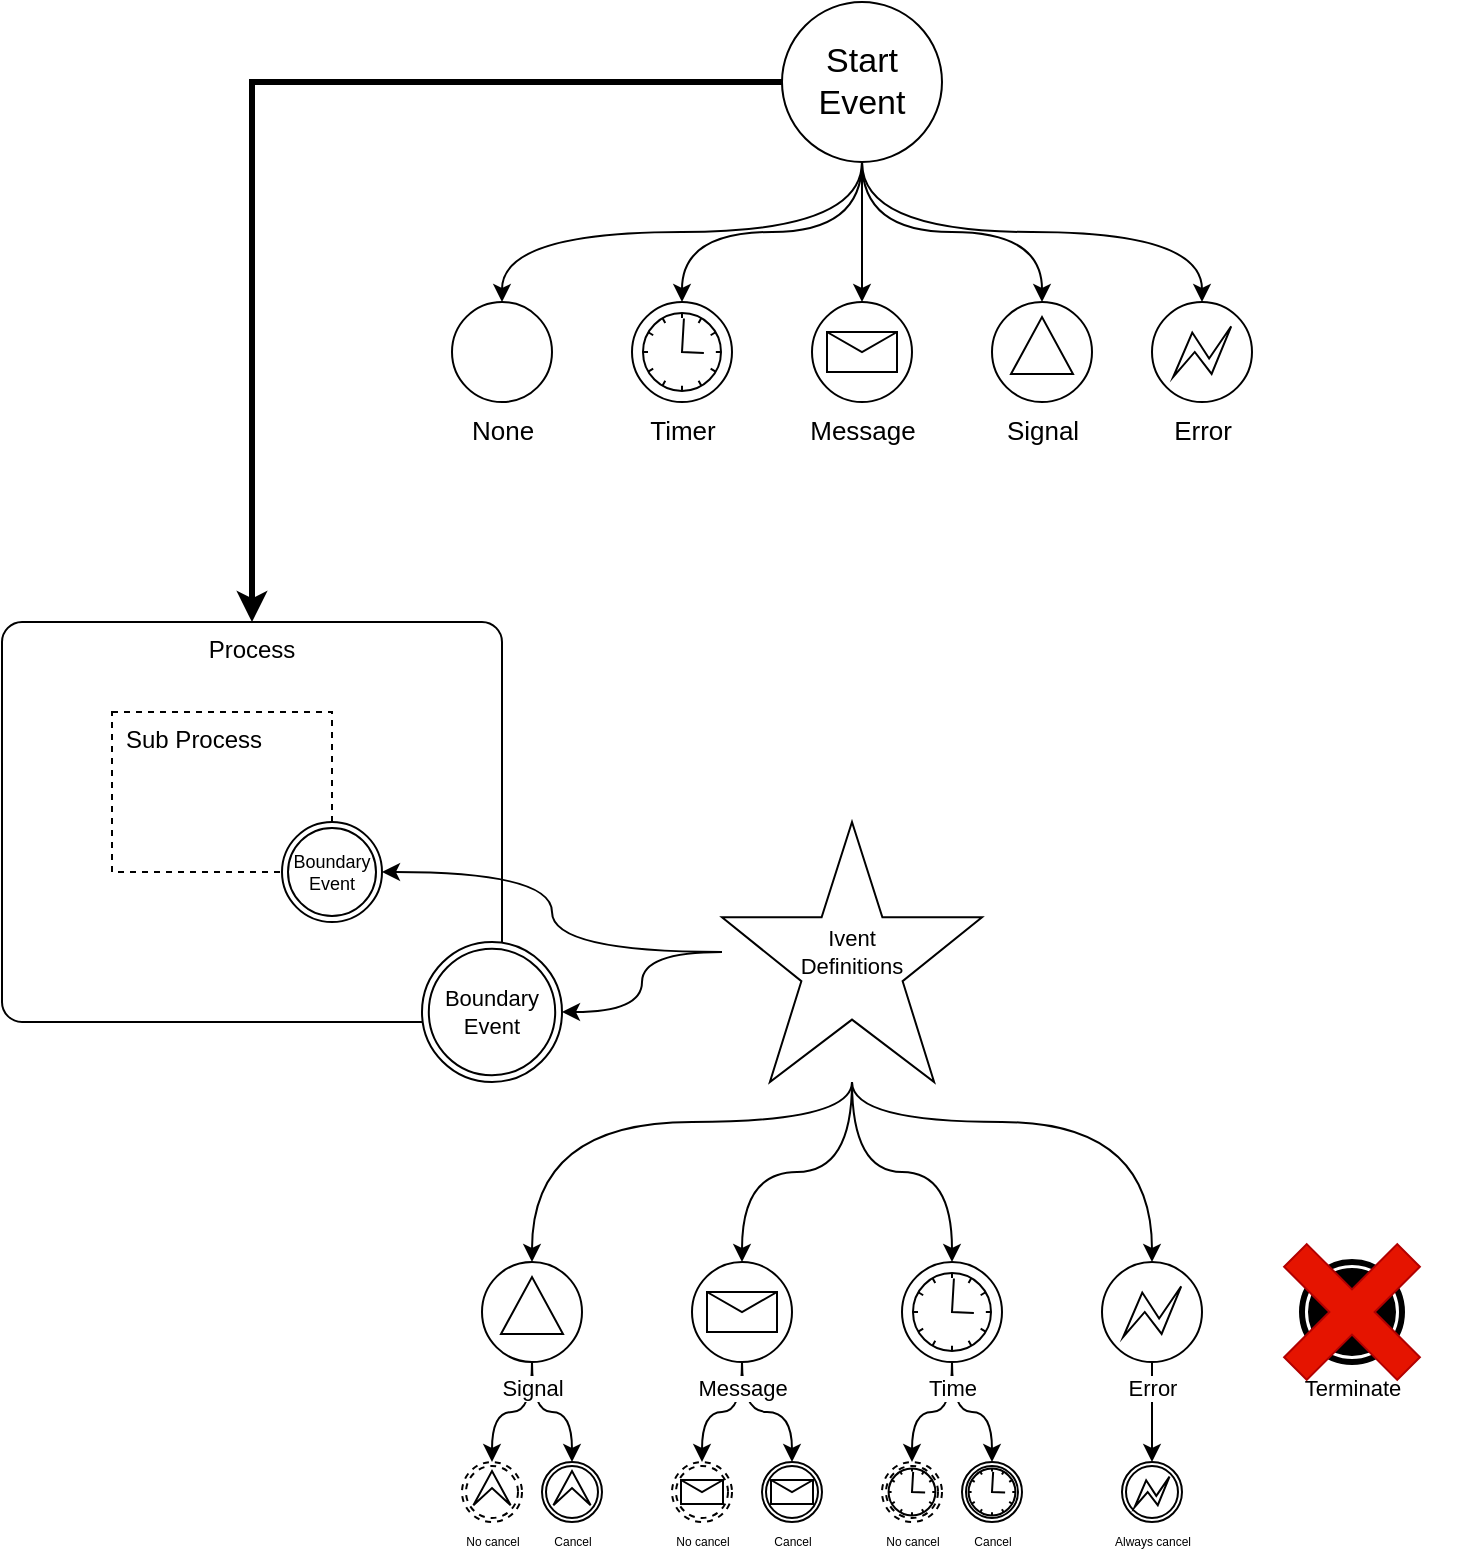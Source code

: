 <mxfile version="15.8.8" type="github">
  <diagram id="zWx91Owr5Jsxvq7p4SoI" name="Страница 1">
    <mxGraphModel dx="1426" dy="1905" grid="1" gridSize="10" guides="1" tooltips="1" connect="1" arrows="1" fold="1" page="1" pageScale="1" pageWidth="827" pageHeight="1169" math="0" shadow="0">
      <root>
        <mxCell id="0" />
        <mxCell id="1" parent="0" />
        <mxCell id="zdOmjJUmgKlT9ExTEl3r-1" value="Process" style="points=[[0.25,0,0],[0.5,0,0],[0.75,0,0],[1,0.25,0],[1,0.5,0],[1,0.75,0],[0.75,1,0],[0.5,1,0],[0.25,1,0],[0,0.75,0],[0,0.5,0],[0,0.25,0]];shape=mxgraph.bpmn.task;whiteSpace=wrap;rectStyle=rounded;size=10;taskMarker=abstract;verticalAlign=top;" parent="1" vertex="1">
          <mxGeometry x="110" y="30" width="250" height="200" as="geometry" />
        </mxCell>
        <mxCell id="zdOmjJUmgKlT9ExTEl3r-2" value="Sub Process" style="points=[[0.25,0,0],[0.5,0,0],[0.75,0,0],[1,0.25,0],[1,0.5,0],[1,0.75,0],[0.75,1,0],[0.5,1,0],[0.25,1,0],[0,0.75,0],[0,0.5,0],[0,0.25,0]];shape=mxgraph.bpmn.task;arcSize=10;taskMarker=abstract;outline=none;symbol=general;bpmnShapeType=subprocess;isLoopSub=0;verticalAlign=top;align=left;spacingLeft=5;fillColor=#FFFFFF;" parent="1" vertex="1">
          <mxGeometry x="165" y="75" width="110" height="80" as="geometry" />
        </mxCell>
        <mxCell id="zdOmjJUmgKlT9ExTEl3r-9" value="Boundary Event" style="points=[[0.145,0.145,0],[0.5,0,0],[0.855,0.145,0],[1,0.5,0],[0.855,0.855,0],[0.5,1,0],[0.145,0.855,0],[0,0.5,0]];shape=mxgraph.bpmn.event;verticalLabelPosition=middle;labelBackgroundColor=none;verticalAlign=middle;align=center;perimeter=ellipsePerimeter;outlineConnect=0;aspect=fixed;outline=throwing;symbol=general;strokeColor=default;strokeWidth=1;fillColor=default;labelPosition=center;whiteSpace=wrap;fontSize=9;" parent="1" vertex="1">
          <mxGeometry x="250" y="130" width="50" height="50" as="geometry" />
        </mxCell>
        <mxCell id="zdOmjJUmgKlT9ExTEl3r-11" value="Boundary &#xa;Event" style="points=[[0.145,0.145,0],[0.5,0,0],[0.855,0.145,0],[1,0.5,0],[0.855,0.855,0],[0.5,1,0],[0.145,0.855,0],[0,0.5,0]];shape=mxgraph.bpmn.event;verticalLabelPosition=middle;labelBackgroundColor=none;verticalAlign=middle;align=center;perimeter=ellipsePerimeter;outlineConnect=0;aspect=fixed;outline=throwing;symbol=general;strokeColor=default;strokeWidth=1;fillColor=default;labelPosition=center;fontSize=11;whiteSpace=wrap;" parent="1" vertex="1">
          <mxGeometry x="320" y="190" width="70" height="70" as="geometry" />
        </mxCell>
        <mxCell id="zdOmjJUmgKlT9ExTEl3r-13" style="edgeStyle=orthogonalEdgeStyle;orthogonalLoop=1;jettySize=auto;html=1;fontSize=11;strokeColor=default;fillColor=default;startSize=6;curved=1;" parent="1" source="zdOmjJUmgKlT9ExTEl3r-12" target="zdOmjJUmgKlT9ExTEl3r-11" edge="1">
          <mxGeometry relative="1" as="geometry" />
        </mxCell>
        <mxCell id="zdOmjJUmgKlT9ExTEl3r-14" style="edgeStyle=orthogonalEdgeStyle;orthogonalLoop=1;jettySize=auto;html=1;fontSize=11;fillColor=default;flowAnimation=0;comic=0;orthogonal=0;arcSize=24;curved=1;" parent="1" source="zdOmjJUmgKlT9ExTEl3r-12" target="zdOmjJUmgKlT9ExTEl3r-9" edge="1">
          <mxGeometry relative="1" as="geometry" />
        </mxCell>
        <mxCell id="zdOmjJUmgKlT9ExTEl3r-23" style="edgeStyle=orthogonalEdgeStyle;orthogonalLoop=1;jettySize=auto;html=1;startSize=6;fillColor=rgb(255, 255, 255);jumpStyle=none;entryX=0.5;entryY=0;entryDx=0;entryDy=0;entryPerimeter=0;curved=1;" parent="1" target="zdOmjJUmgKlT9ExTEl3r-15" edge="1">
          <mxGeometry relative="1" as="geometry">
            <mxPoint x="535" y="260" as="sourcePoint" />
            <Array as="points">
              <mxPoint x="535" y="280" />
              <mxPoint x="375" y="280" />
            </Array>
          </mxGeometry>
        </mxCell>
        <mxCell id="zdOmjJUmgKlT9ExTEl3r-24" style="edgeStyle=orthogonalEdgeStyle;curved=1;comic=0;orthogonalLoop=1;jettySize=auto;html=1;entryX=0.5;entryY=0;entryDx=0;entryDy=0;entryPerimeter=0;fillColor=rgb(255, 255, 255);" parent="1" source="zdOmjJUmgKlT9ExTEl3r-12" target="zdOmjJUmgKlT9ExTEl3r-16" edge="1">
          <mxGeometry relative="1" as="geometry" />
        </mxCell>
        <mxCell id="zdOmjJUmgKlT9ExTEl3r-25" style="edgeStyle=orthogonalEdgeStyle;curved=1;comic=0;orthogonalLoop=1;jettySize=auto;html=1;entryX=0.5;entryY=0;entryDx=0;entryDy=0;entryPerimeter=0;fillColor=rgb(255, 255, 255);" parent="1" source="zdOmjJUmgKlT9ExTEl3r-12" target="zdOmjJUmgKlT9ExTEl3r-17" edge="1">
          <mxGeometry relative="1" as="geometry" />
        </mxCell>
        <mxCell id="zdOmjJUmgKlT9ExTEl3r-27" style="edgeStyle=orthogonalEdgeStyle;curved=1;comic=0;orthogonalLoop=1;jettySize=auto;html=1;fillColor=rgb(255, 255, 255);" parent="1" source="zdOmjJUmgKlT9ExTEl3r-12" target="zdOmjJUmgKlT9ExTEl3r-18" edge="1">
          <mxGeometry relative="1" as="geometry">
            <Array as="points">
              <mxPoint x="535" y="280" />
              <mxPoint x="685" y="280" />
            </Array>
          </mxGeometry>
        </mxCell>
        <mxCell id="zdOmjJUmgKlT9ExTEl3r-12" value="Ivent&lt;br&gt;Definitions" style="verticalLabelPosition=middle;verticalAlign=middle;html=1;shape=mxgraph.basic.star;labelBackgroundColor=none;fontSize=11;strokeColor=default;strokeWidth=1;fillColor=default;labelPosition=center;align=center;whiteSpace=wrap;" parent="1" vertex="1">
          <mxGeometry x="470" y="130" width="130" height="130" as="geometry" />
        </mxCell>
        <mxCell id="zdOmjJUmgKlT9ExTEl3r-35" style="edgeStyle=orthogonalEdgeStyle;curved=1;comic=0;orthogonalLoop=1;jettySize=auto;html=1;entryX=0.5;entryY=0;entryDx=0;entryDy=0;entryPerimeter=0;fontSize=7;fillColor=rgb(255, 255, 255);" parent="1" source="zdOmjJUmgKlT9ExTEl3r-15" target="zdOmjJUmgKlT9ExTEl3r-28" edge="1">
          <mxGeometry relative="1" as="geometry" />
        </mxCell>
        <mxCell id="zdOmjJUmgKlT9ExTEl3r-36" style="edgeStyle=orthogonalEdgeStyle;curved=1;comic=0;orthogonalLoop=1;jettySize=auto;html=1;entryX=0.5;entryY=0;entryDx=0;entryDy=0;entryPerimeter=0;fontSize=7;fillColor=rgb(255, 255, 255);" parent="1" source="zdOmjJUmgKlT9ExTEl3r-15" target="zdOmjJUmgKlT9ExTEl3r-29" edge="1">
          <mxGeometry relative="1" as="geometry" />
        </mxCell>
        <mxCell id="zdOmjJUmgKlT9ExTEl3r-15" value="Signal" style="points=[[0.145,0.145,0],[0.5,0,0],[0.855,0.145,0],[1,0.5,0],[0.855,0.855,0],[0.5,1,0],[0.145,0.855,0],[0,0.5,0]];shape=mxgraph.bpmn.event;html=1;verticalLabelPosition=bottom;labelBackgroundColor=#ffffff;verticalAlign=top;align=center;perimeter=ellipsePerimeter;outlineConnect=0;aspect=fixed;outline=standard;symbol=signal;fontSize=11;strokeColor=default;strokeWidth=1;fillColor=default;" parent="1" vertex="1">
          <mxGeometry x="350" y="350" width="50" height="50" as="geometry" />
        </mxCell>
        <mxCell id="zdOmjJUmgKlT9ExTEl3r-37" style="edgeStyle=orthogonalEdgeStyle;curved=1;comic=0;orthogonalLoop=1;jettySize=auto;html=1;entryX=0.5;entryY=0;entryDx=0;entryDy=0;entryPerimeter=0;fontSize=7;fillColor=rgb(255, 255, 255);" parent="1" source="zdOmjJUmgKlT9ExTEl3r-16" target="zdOmjJUmgKlT9ExTEl3r-30" edge="1">
          <mxGeometry relative="1" as="geometry" />
        </mxCell>
        <mxCell id="zdOmjJUmgKlT9ExTEl3r-38" style="edgeStyle=orthogonalEdgeStyle;curved=1;comic=0;orthogonalLoop=1;jettySize=auto;html=1;entryX=0.5;entryY=0;entryDx=0;entryDy=0;entryPerimeter=0;fontSize=7;fillColor=rgb(255, 255, 255);" parent="1" source="zdOmjJUmgKlT9ExTEl3r-16" target="zdOmjJUmgKlT9ExTEl3r-31" edge="1">
          <mxGeometry relative="1" as="geometry" />
        </mxCell>
        <mxCell id="zdOmjJUmgKlT9ExTEl3r-16" value="Message" style="points=[[0.145,0.145,0],[0.5,0,0],[0.855,0.145,0],[1,0.5,0],[0.855,0.855,0],[0.5,1,0],[0.145,0.855,0],[0,0.5,0]];shape=mxgraph.bpmn.event;html=1;verticalLabelPosition=bottom;labelBackgroundColor=#ffffff;verticalAlign=top;align=center;perimeter=ellipsePerimeter;outlineConnect=0;aspect=fixed;outline=standard;symbol=message;fontSize=11;strokeColor=default;strokeWidth=1;fillColor=default;" parent="1" vertex="1">
          <mxGeometry x="455" y="350" width="50" height="50" as="geometry" />
        </mxCell>
        <mxCell id="zdOmjJUmgKlT9ExTEl3r-39" style="edgeStyle=orthogonalEdgeStyle;curved=1;comic=0;orthogonalLoop=1;jettySize=auto;html=1;entryX=0.5;entryY=0;entryDx=0;entryDy=0;entryPerimeter=0;fontSize=7;fillColor=rgb(255, 255, 255);" parent="1" source="zdOmjJUmgKlT9ExTEl3r-17" target="zdOmjJUmgKlT9ExTEl3r-32" edge="1">
          <mxGeometry relative="1" as="geometry" />
        </mxCell>
        <mxCell id="zdOmjJUmgKlT9ExTEl3r-40" style="edgeStyle=orthogonalEdgeStyle;curved=1;comic=0;orthogonalLoop=1;jettySize=auto;html=1;entryX=0.5;entryY=0;entryDx=0;entryDy=0;entryPerimeter=0;fontSize=7;fillColor=rgb(255, 255, 255);" parent="1" source="zdOmjJUmgKlT9ExTEl3r-17" target="zdOmjJUmgKlT9ExTEl3r-33" edge="1">
          <mxGeometry relative="1" as="geometry" />
        </mxCell>
        <mxCell id="zdOmjJUmgKlT9ExTEl3r-17" value="Time" style="points=[[0.145,0.145,0],[0.5,0,0],[0.855,0.145,0],[1,0.5,0],[0.855,0.855,0],[0.5,1,0],[0.145,0.855,0],[0,0.5,0]];shape=mxgraph.bpmn.event;html=1;verticalLabelPosition=bottom;labelBackgroundColor=#ffffff;verticalAlign=top;align=center;perimeter=ellipsePerimeter;outlineConnect=0;aspect=fixed;outline=standard;symbol=timer;fontSize=11;strokeColor=default;strokeWidth=1;fillColor=default;" parent="1" vertex="1">
          <mxGeometry x="560" y="350" width="50" height="50" as="geometry" />
        </mxCell>
        <mxCell id="zdOmjJUmgKlT9ExTEl3r-41" style="edgeStyle=orthogonalEdgeStyle;curved=1;comic=0;orthogonalLoop=1;jettySize=auto;html=1;entryX=0.5;entryY=0;entryDx=0;entryDy=0;entryPerimeter=0;fontSize=7;fillColor=rgb(255, 255, 255);" parent="1" source="zdOmjJUmgKlT9ExTEl3r-18" target="zdOmjJUmgKlT9ExTEl3r-34" edge="1">
          <mxGeometry relative="1" as="geometry" />
        </mxCell>
        <mxCell id="zdOmjJUmgKlT9ExTEl3r-18" value="Error" style="points=[[0.145,0.145,0],[0.5,0,0],[0.855,0.145,0],[1,0.5,0],[0.855,0.855,0],[0.5,1,0],[0.145,0.855,0],[0,0.5,0]];shape=mxgraph.bpmn.event;html=1;verticalLabelPosition=bottom;labelBackgroundColor=#ffffff;verticalAlign=top;align=center;perimeter=ellipsePerimeter;outlineConnect=0;aspect=fixed;outline=eventInt;symbol=error;fontSize=11;strokeColor=default;strokeWidth=1;fillColor=default;" parent="1" vertex="1">
          <mxGeometry x="660" y="350" width="50" height="50" as="geometry" />
        </mxCell>
        <mxCell id="zdOmjJUmgKlT9ExTEl3r-19" value="Terminate" style="points=[[0.145,0.145,0],[0.5,0,0],[0.855,0.145,0],[1,0.5,0],[0.855,0.855,0],[0.5,1,0],[0.145,0.855,0],[0,0.5,0]];shape=mxgraph.bpmn.event;html=1;verticalLabelPosition=bottom;labelBackgroundColor=#ffffff;verticalAlign=top;align=center;perimeter=ellipsePerimeter;outlineConnect=0;aspect=fixed;outline=end;symbol=terminate;fontSize=11;strokeColor=default;strokeWidth=1;fillColor=default;" parent="1" vertex="1">
          <mxGeometry x="760" y="350" width="50" height="50" as="geometry" />
        </mxCell>
        <mxCell id="zdOmjJUmgKlT9ExTEl3r-21" value="" style="shape=cross;whiteSpace=wrap;html=1;labelBackgroundColor=none;fontSize=11;strokeColor=#B20000;strokeWidth=1;fillColor=#e51400;rotation=45;perimeterSpacing=0;fontColor=#ffffff;" parent="1" vertex="1">
          <mxGeometry x="745" y="335" width="80" height="80" as="geometry" />
        </mxCell>
        <mxCell id="zdOmjJUmgKlT9ExTEl3r-28" value="No cancel" style="points=[[0.145,0.145,0],[0.5,0,0],[0.855,0.145,0],[1,0.5,0],[0.855,0.855,0],[0.5,1,0],[0.145,0.855,0],[0,0.5,0]];shape=mxgraph.bpmn.event;html=1;verticalLabelPosition=bottom;labelBackgroundColor=#ffffff;verticalAlign=top;align=center;perimeter=ellipsePerimeter;outlineConnect=0;aspect=fixed;outline=boundNonint;symbol=escalation;fontSize=6;strokeColor=#000000;strokeWidth=1;fillColor=none;" parent="1" vertex="1">
          <mxGeometry x="340" y="450" width="30" height="30" as="geometry" />
        </mxCell>
        <mxCell id="zdOmjJUmgKlT9ExTEl3r-29" value="Cancel" style="points=[[0.145,0.145,0],[0.5,0,0],[0.855,0.145,0],[1,0.5,0],[0.855,0.855,0],[0.5,1,0],[0.145,0.855,0],[0,0.5,0]];shape=mxgraph.bpmn.event;html=1;verticalLabelPosition=bottom;labelBackgroundColor=#ffffff;verticalAlign=top;align=center;perimeter=ellipsePerimeter;outlineConnect=0;aspect=fixed;outline=boundInt;symbol=escalation;fontSize=6;strokeColor=#000000;strokeWidth=1;fillColor=none;" parent="1" vertex="1">
          <mxGeometry x="380" y="450" width="30" height="30" as="geometry" />
        </mxCell>
        <mxCell id="zdOmjJUmgKlT9ExTEl3r-30" value="No cancel" style="points=[[0.145,0.145,0],[0.5,0,0],[0.855,0.145,0],[1,0.5,0],[0.855,0.855,0],[0.5,1,0],[0.145,0.855,0],[0,0.5,0]];shape=mxgraph.bpmn.event;html=1;verticalLabelPosition=bottom;labelBackgroundColor=#ffffff;verticalAlign=top;align=center;perimeter=ellipsePerimeter;outlineConnect=0;aspect=fixed;outline=boundNonint;symbol=message;fontSize=6;strokeColor=#000000;strokeWidth=1;fillColor=none;" parent="1" vertex="1">
          <mxGeometry x="445" y="450" width="30" height="30" as="geometry" />
        </mxCell>
        <mxCell id="zdOmjJUmgKlT9ExTEl3r-31" value="Cancel" style="points=[[0.145,0.145,0],[0.5,0,0],[0.855,0.145,0],[1,0.5,0],[0.855,0.855,0],[0.5,1,0],[0.145,0.855,0],[0,0.5,0]];shape=mxgraph.bpmn.event;html=1;verticalLabelPosition=bottom;labelBackgroundColor=#ffffff;verticalAlign=top;align=center;perimeter=ellipsePerimeter;outlineConnect=0;aspect=fixed;outline=boundInt;symbol=message;fontSize=6;strokeColor=#000000;strokeWidth=1;fillColor=none;" parent="1" vertex="1">
          <mxGeometry x="490" y="450" width="30" height="30" as="geometry" />
        </mxCell>
        <mxCell id="zdOmjJUmgKlT9ExTEl3r-32" value="No cancel" style="points=[[0.145,0.145,0],[0.5,0,0],[0.855,0.145,0],[1,0.5,0],[0.855,0.855,0],[0.5,1,0],[0.145,0.855,0],[0,0.5,0]];shape=mxgraph.bpmn.event;html=1;verticalLabelPosition=bottom;labelBackgroundColor=#ffffff;verticalAlign=top;align=center;perimeter=ellipsePerimeter;outlineConnect=0;aspect=fixed;outline=boundNonint;symbol=timer;fontSize=6;strokeColor=#000000;strokeWidth=1;fillColor=none;" parent="1" vertex="1">
          <mxGeometry x="550" y="450" width="30" height="30" as="geometry" />
        </mxCell>
        <mxCell id="zdOmjJUmgKlT9ExTEl3r-33" value="Cancel" style="points=[[0.145,0.145,0],[0.5,0,0],[0.855,0.145,0],[1,0.5,0],[0.855,0.855,0],[0.5,1,0],[0.145,0.855,0],[0,0.5,0]];shape=mxgraph.bpmn.event;html=1;verticalLabelPosition=bottom;labelBackgroundColor=#ffffff;verticalAlign=top;align=center;perimeter=ellipsePerimeter;outlineConnect=0;aspect=fixed;outline=boundInt;symbol=timer;fontSize=6;strokeColor=#000000;strokeWidth=1;fillColor=none;" parent="1" vertex="1">
          <mxGeometry x="590" y="450" width="30" height="30" as="geometry" />
        </mxCell>
        <mxCell id="zdOmjJUmgKlT9ExTEl3r-34" value="Always cancel" style="points=[[0.145,0.145,0],[0.5,0,0],[0.855,0.145,0],[1,0.5,0],[0.855,0.855,0],[0.5,1,0],[0.145,0.855,0],[0,0.5,0]];shape=mxgraph.bpmn.event;html=1;verticalLabelPosition=bottom;labelBackgroundColor=#ffffff;verticalAlign=top;align=center;perimeter=ellipsePerimeter;outlineConnect=0;aspect=fixed;outline=boundInt;symbol=error;fontSize=6;strokeColor=#000000;strokeWidth=1;fillColor=none;" parent="1" vertex="1">
          <mxGeometry x="670" y="450" width="30" height="30" as="geometry" />
        </mxCell>
        <mxCell id="cqxiHbc8_olp4_OX_2aW-6" style="edgeStyle=orthogonalEdgeStyle;rounded=0;orthogonalLoop=1;jettySize=auto;html=1;fontSize=17;curved=1;exitX=0.5;exitY=1;exitDx=0;exitDy=0;exitPerimeter=0;" parent="1" source="zdOmjJUmgKlT9ExTEl3r-42" target="cqxiHbc8_olp4_OX_2aW-5" edge="1">
          <mxGeometry relative="1" as="geometry" />
        </mxCell>
        <mxCell id="uoMM_jU8nFBwUXUjQdhJ-1" style="edgeStyle=orthogonalEdgeStyle;rounded=0;orthogonalLoop=1;jettySize=auto;html=1;curved=1;exitX=0.5;exitY=1;exitDx=0;exitDy=0;exitPerimeter=0;" edge="1" parent="1" source="zdOmjJUmgKlT9ExTEl3r-42" target="cqxiHbc8_olp4_OX_2aW-4">
          <mxGeometry relative="1" as="geometry" />
        </mxCell>
        <mxCell id="uoMM_jU8nFBwUXUjQdhJ-2" style="edgeStyle=orthogonalEdgeStyle;curved=1;rounded=0;orthogonalLoop=1;jettySize=auto;html=1;entryX=0.5;entryY=0;entryDx=0;entryDy=0;entryPerimeter=0;" edge="1" parent="1" source="zdOmjJUmgKlT9ExTEl3r-42" target="cqxiHbc8_olp4_OX_2aW-1">
          <mxGeometry relative="1" as="geometry" />
        </mxCell>
        <mxCell id="uoMM_jU8nFBwUXUjQdhJ-3" style="edgeStyle=orthogonalEdgeStyle;curved=1;rounded=0;orthogonalLoop=1;jettySize=auto;html=1;exitX=0.5;exitY=1;exitDx=0;exitDy=0;exitPerimeter=0;entryX=0.5;entryY=0;entryDx=0;entryDy=0;entryPerimeter=0;" edge="1" parent="1" source="zdOmjJUmgKlT9ExTEl3r-42" target="uoMM_jU8nFBwUXUjQdhJ-6">
          <mxGeometry relative="1" as="geometry">
            <mxPoint x="625" y="-130" as="targetPoint" />
          </mxGeometry>
        </mxCell>
        <mxCell id="uoMM_jU8nFBwUXUjQdhJ-4" style="edgeStyle=orthogonalEdgeStyle;curved=1;rounded=0;orthogonalLoop=1;jettySize=auto;html=1;entryX=0.5;entryY=0;entryDx=0;entryDy=0;entryPerimeter=0;exitX=0.5;exitY=1;exitDx=0;exitDy=0;exitPerimeter=0;" edge="1" parent="1" source="zdOmjJUmgKlT9ExTEl3r-42" target="cqxiHbc8_olp4_OX_2aW-3">
          <mxGeometry relative="1" as="geometry" />
        </mxCell>
        <mxCell id="uoMM_jU8nFBwUXUjQdhJ-5" style="edgeStyle=orthogonalEdgeStyle;rounded=0;orthogonalLoop=1;jettySize=auto;html=1;strokeWidth=3;" edge="1" parent="1" source="zdOmjJUmgKlT9ExTEl3r-42" target="zdOmjJUmgKlT9ExTEl3r-1">
          <mxGeometry relative="1" as="geometry" />
        </mxCell>
        <mxCell id="zdOmjJUmgKlT9ExTEl3r-42" value="Start Event" style="points=[[0.145,0.145,0],[0.5,0,0],[0.855,0.145,0],[1,0.5,0],[0.855,0.855,0],[0.5,1,0],[0.145,0.855,0],[0,0.5,0]];shape=mxgraph.bpmn.event;html=1;verticalLabelPosition=middle;labelBackgroundColor=none;verticalAlign=middle;align=center;perimeter=ellipsePerimeter;outlineConnect=0;aspect=fixed;outline=standard;symbol=general;fontSize=17;strokeColor=#000000;strokeWidth=1;fillColor=none;labelPosition=center;whiteSpace=wrap;" parent="1" vertex="1">
          <mxGeometry x="500" y="-280" width="80" height="80" as="geometry" />
        </mxCell>
        <mxCell id="cqxiHbc8_olp4_OX_2aW-1" value="Message" style="points=[[0.145,0.145,0],[0.5,0,0],[0.855,0.145,0],[1,0.5,0],[0.855,0.855,0],[0.5,1,0],[0.145,0.855,0],[0,0.5,0]];shape=mxgraph.bpmn.event;html=1;verticalLabelPosition=bottom;labelBackgroundColor=#ffffff;verticalAlign=top;align=center;perimeter=ellipsePerimeter;outlineConnect=0;aspect=fixed;outline=standard;symbol=message;fontSize=13;" parent="1" vertex="1">
          <mxGeometry x="515" y="-130" width="50" height="50" as="geometry" />
        </mxCell>
        <mxCell id="cqxiHbc8_olp4_OX_2aW-3" value="Error" style="points=[[0.145,0.145,0],[0.5,0,0],[0.855,0.145,0],[1,0.5,0],[0.855,0.855,0],[0.5,1,0],[0.145,0.855,0],[0,0.5,0]];shape=mxgraph.bpmn.event;html=1;verticalLabelPosition=bottom;labelBackgroundColor=#ffffff;verticalAlign=top;align=center;perimeter=ellipsePerimeter;outlineConnect=0;aspect=fixed;outline=eventInt;symbol=error;fontSize=13;" parent="1" vertex="1">
          <mxGeometry x="685" y="-130" width="50" height="50" as="geometry" />
        </mxCell>
        <mxCell id="cqxiHbc8_olp4_OX_2aW-4" value="Timer" style="points=[[0.145,0.145,0],[0.5,0,0],[0.855,0.145,0],[1,0.5,0],[0.855,0.855,0],[0.5,1,0],[0.145,0.855,0],[0,0.5,0]];shape=mxgraph.bpmn.event;html=1;verticalLabelPosition=bottom;labelBackgroundColor=#ffffff;verticalAlign=top;align=center;perimeter=ellipsePerimeter;outlineConnect=0;aspect=fixed;outline=standard;symbol=timer;fontSize=13;" parent="1" vertex="1">
          <mxGeometry x="425" y="-130" width="50" height="50" as="geometry" />
        </mxCell>
        <mxCell id="cqxiHbc8_olp4_OX_2aW-5" value="None" style="points=[[0.145,0.145,0],[0.5,0,0],[0.855,0.145,0],[1,0.5,0],[0.855,0.855,0],[0.5,1,0],[0.145,0.855,0],[0,0.5,0]];shape=mxgraph.bpmn.event;html=1;verticalLabelPosition=bottom;labelBackgroundColor=#ffffff;verticalAlign=top;align=center;perimeter=ellipsePerimeter;outlineConnect=0;aspect=fixed;outline=standard;symbol=general;fontSize=13;" parent="1" vertex="1">
          <mxGeometry x="335" y="-130" width="50" height="50" as="geometry" />
        </mxCell>
        <mxCell id="uoMM_jU8nFBwUXUjQdhJ-6" value="Signal" style="points=[[0.145,0.145,0],[0.5,0,0],[0.855,0.145,0],[1,0.5,0],[0.855,0.855,0],[0.5,1,0],[0.145,0.855,0],[0,0.5,0]];shape=mxgraph.bpmn.event;html=1;verticalLabelPosition=bottom;labelBackgroundColor=#ffffff;verticalAlign=top;align=center;perimeter=ellipsePerimeter;outlineConnect=0;aspect=fixed;outline=standard;symbol=signal;fontSize=13;" vertex="1" parent="1">
          <mxGeometry x="605" y="-130" width="50" height="50" as="geometry" />
        </mxCell>
      </root>
    </mxGraphModel>
  </diagram>
</mxfile>
